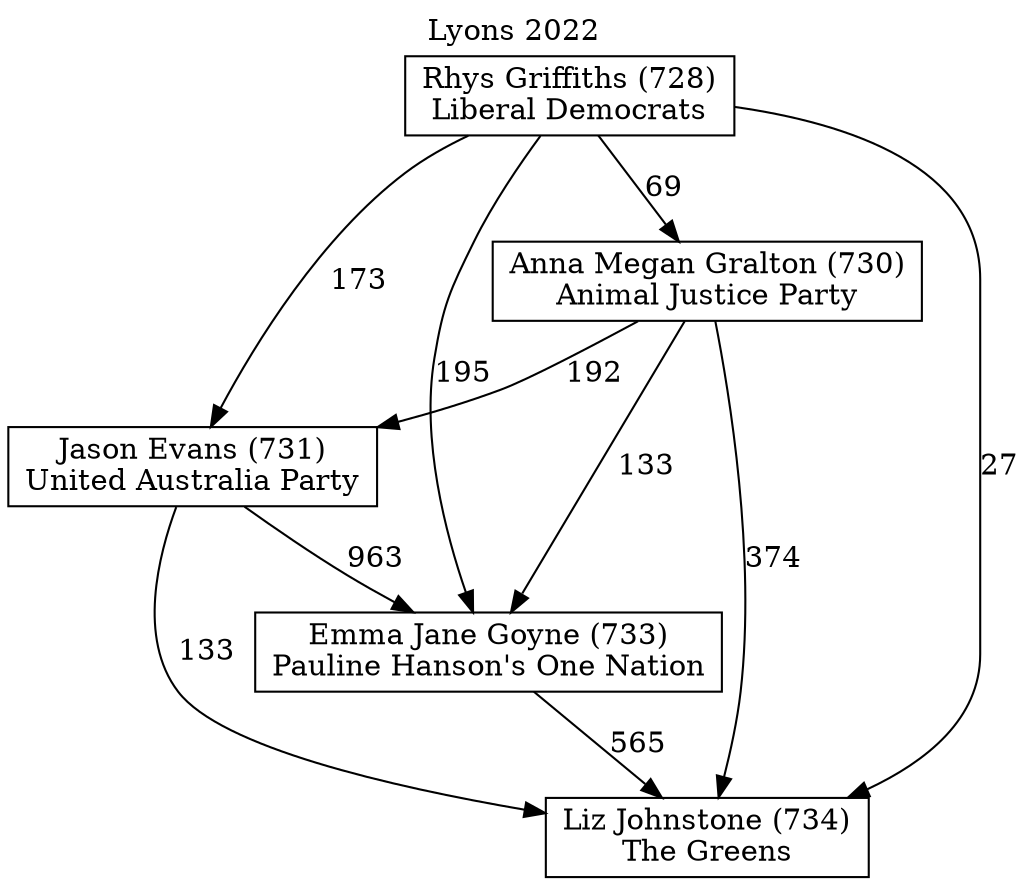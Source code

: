 // House preference flow
digraph "Liz Johnstone (734)_Lyons_2022" {
	graph [label="Lyons 2022" labelloc=t mclimit=10]
	node [shape=box]
	"Jason Evans (731)" [label="Jason Evans (731)
United Australia Party"]
	"Rhys Griffiths (728)" [label="Rhys Griffiths (728)
Liberal Democrats"]
	"Anna Megan Gralton (730)" [label="Anna Megan Gralton (730)
Animal Justice Party"]
	"Emma Jane Goyne (733)" [label="Emma Jane Goyne (733)
Pauline Hanson's One Nation"]
	"Liz Johnstone (734)" [label="Liz Johnstone (734)
The Greens"]
	"Rhys Griffiths (728)" -> "Liz Johnstone (734)" [label=27]
	"Rhys Griffiths (728)" -> "Emma Jane Goyne (733)" [label=195]
	"Emma Jane Goyne (733)" -> "Liz Johnstone (734)" [label=565]
	"Jason Evans (731)" -> "Emma Jane Goyne (733)" [label=963]
	"Anna Megan Gralton (730)" -> "Emma Jane Goyne (733)" [label=133]
	"Anna Megan Gralton (730)" -> "Jason Evans (731)" [label=192]
	"Anna Megan Gralton (730)" -> "Liz Johnstone (734)" [label=374]
	"Jason Evans (731)" -> "Liz Johnstone (734)" [label=133]
	"Rhys Griffiths (728)" -> "Jason Evans (731)" [label=173]
	"Rhys Griffiths (728)" -> "Anna Megan Gralton (730)" [label=69]
}
